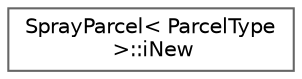 digraph "Graphical Class Hierarchy"
{
 // LATEX_PDF_SIZE
  bgcolor="transparent";
  edge [fontname=Helvetica,fontsize=10,labelfontname=Helvetica,labelfontsize=10];
  node [fontname=Helvetica,fontsize=10,shape=box,height=0.2,width=0.4];
  rankdir="LR";
  Node0 [id="Node000000",label="SprayParcel\< ParcelType\l \>::iNew",height=0.2,width=0.4,color="grey40", fillcolor="white", style="filled",URL="$classFoam_1_1SprayParcel_1_1iNew.html",tooltip=" "];
}
